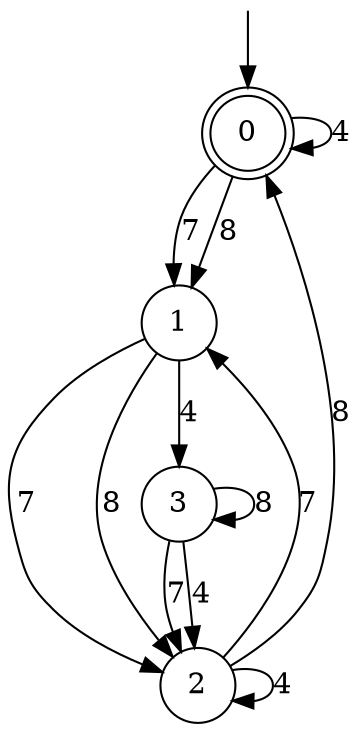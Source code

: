 digraph g {

	s0 [shape="doublecircle" label="0"];
	s1 [shape="circle" label="1"];
	s2 [shape="circle" label="2"];
	s3 [shape="circle" label="3"];
	s0 -> s1 [label="7"];
	s0 -> s0 [label="4"];
	s0 -> s1 [label="8"];
	s1 -> s2 [label="7"];
	s1 -> s3 [label="4"];
	s1 -> s2 [label="8"];
	s2 -> s1 [label="7"];
	s2 -> s2 [label="4"];
	s2 -> s0 [label="8"];
	s3 -> s2 [label="7"];
	s3 -> s2 [label="4"];
	s3 -> s3 [label="8"];

__start0 [label="" shape="none" width="0" height="0"];
__start0 -> s0;

}
